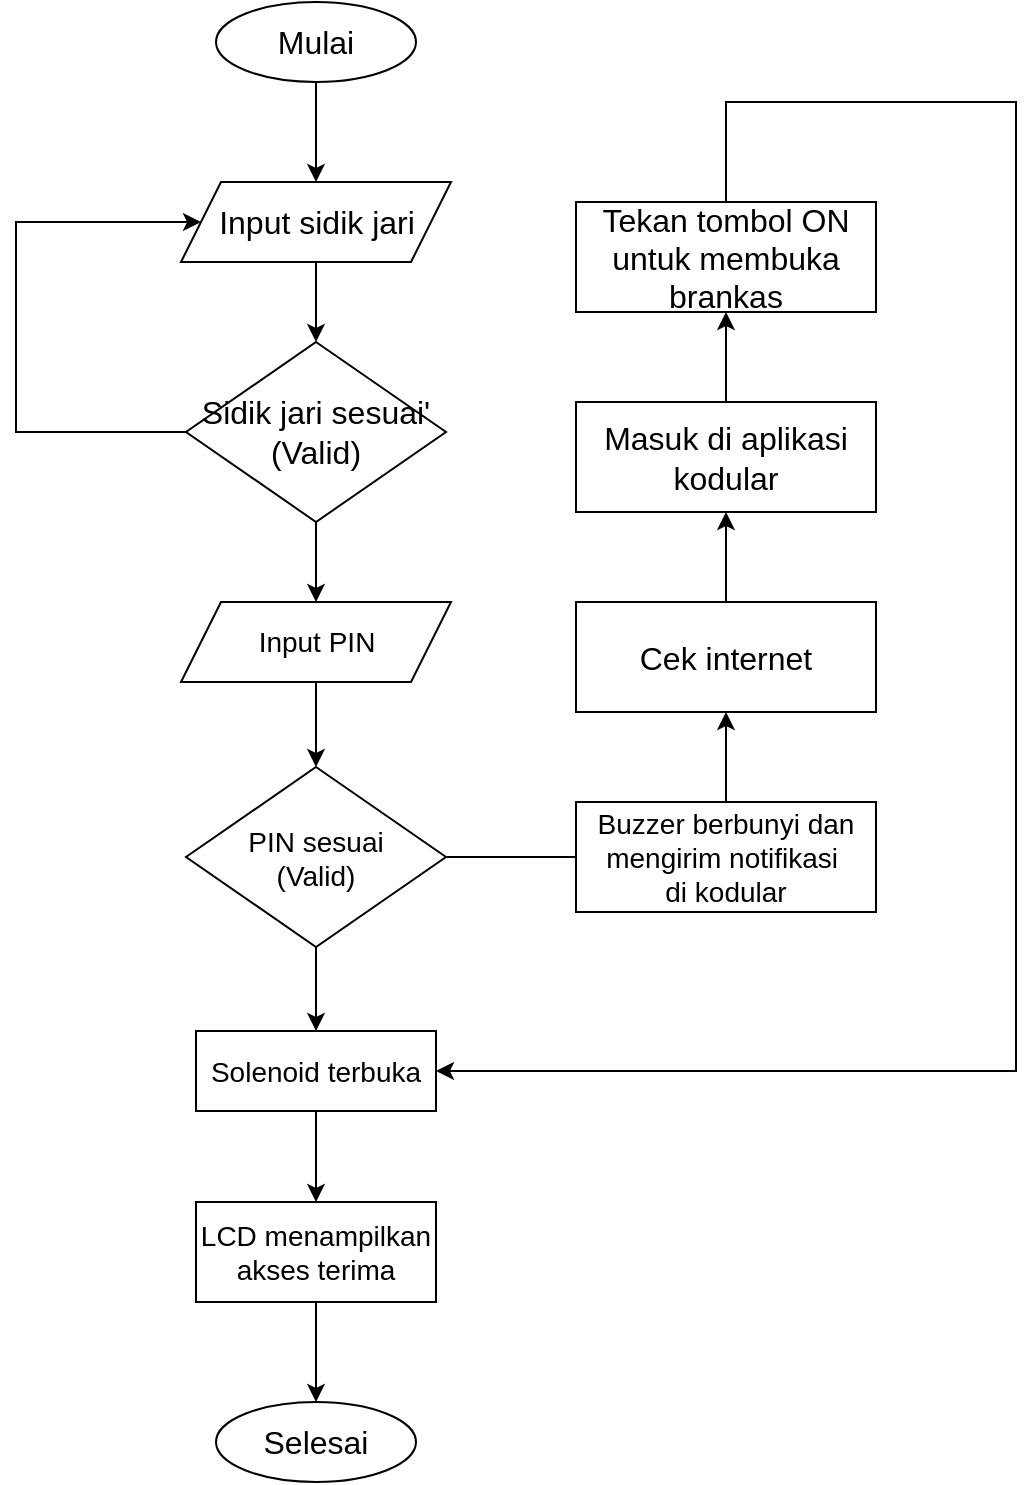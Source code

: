 <mxfile version="24.8.3">
  <diagram id="C5RBs43oDa-KdzZeNtuy" name="Page-1">
    <mxGraphModel dx="1477" dy="637" grid="1" gridSize="10" guides="1" tooltips="1" connect="1" arrows="1" fold="1" page="1" pageScale="1" pageWidth="827" pageHeight="1169" math="0" shadow="0">
      <root>
        <mxCell id="WIyWlLk6GJQsqaUBKTNV-0" />
        <mxCell id="WIyWlLk6GJQsqaUBKTNV-1" parent="WIyWlLk6GJQsqaUBKTNV-0" />
        <mxCell id="P08ijei7ZRpREY93ti1H-9" style="edgeStyle=orthogonalEdgeStyle;rounded=0;orthogonalLoop=1;jettySize=auto;html=1;exitX=0.5;exitY=1;exitDx=0;exitDy=0;entryX=0.5;entryY=0;entryDx=0;entryDy=0;" parent="WIyWlLk6GJQsqaUBKTNV-1" source="P08ijei7ZRpREY93ti1H-0" target="P08ijei7ZRpREY93ti1H-4" edge="1">
          <mxGeometry relative="1" as="geometry" />
        </mxCell>
        <mxCell id="P08ijei7ZRpREY93ti1H-0" value="&lt;font size=&quot;3&quot;&gt;&lt;font style=&quot;vertical-align: inherit;&quot;&gt;&lt;font style=&quot;vertical-align: inherit;&quot;&gt;Mulai&lt;/font&gt;&lt;/font&gt;&lt;/font&gt;" style="ellipse;whiteSpace=wrap;html=1;" parent="WIyWlLk6GJQsqaUBKTNV-1" vertex="1">
          <mxGeometry x="260" y="30" width="100" height="40" as="geometry" />
        </mxCell>
        <mxCell id="P08ijei7ZRpREY93ti1H-14" style="edgeStyle=orthogonalEdgeStyle;rounded=0;orthogonalLoop=1;jettySize=auto;html=1;exitX=0.5;exitY=1;exitDx=0;exitDy=0;entryX=0.5;entryY=0;entryDx=0;entryDy=0;" parent="WIyWlLk6GJQsqaUBKTNV-1" source="P08ijei7ZRpREY93ti1H-1" target="P08ijei7ZRpREY93ti1H-7" edge="1">
          <mxGeometry relative="1" as="geometry" />
        </mxCell>
        <mxCell id="P08ijei7ZRpREY93ti1H-1" value="&lt;span style=&quot;font-size: 14px;&quot;&gt;&lt;font style=&quot;vertical-align: inherit;&quot;&gt;&lt;font style=&quot;vertical-align: inherit;&quot;&gt;Solenoid terbuka&lt;/font&gt;&lt;/font&gt;&lt;/span&gt;" style="rounded=0;whiteSpace=wrap;html=1;" parent="WIyWlLk6GJQsqaUBKTNV-1" vertex="1">
          <mxGeometry x="250" y="544.5" width="120" height="40" as="geometry" />
        </mxCell>
        <mxCell id="P08ijei7ZRpREY93ti1H-11" style="edgeStyle=orthogonalEdgeStyle;rounded=0;orthogonalLoop=1;jettySize=auto;html=1;exitX=0.5;exitY=1;exitDx=0;exitDy=0;entryX=0.5;entryY=0;entryDx=0;entryDy=0;" parent="WIyWlLk6GJQsqaUBKTNV-1" source="P08ijei7ZRpREY93ti1H-2" target="P08ijei7ZRpREY93ti1H-5" edge="1">
          <mxGeometry relative="1" as="geometry" />
        </mxCell>
        <mxCell id="P08ijei7ZRpREY93ti1H-20" style="edgeStyle=orthogonalEdgeStyle;rounded=0;orthogonalLoop=1;jettySize=auto;html=1;exitX=0;exitY=0.5;exitDx=0;exitDy=0;entryX=0;entryY=0.5;entryDx=0;entryDy=0;" parent="WIyWlLk6GJQsqaUBKTNV-1" source="P08ijei7ZRpREY93ti1H-2" target="P08ijei7ZRpREY93ti1H-4" edge="1">
          <mxGeometry relative="1" as="geometry">
            <mxPoint x="150" y="130" as="targetPoint" />
            <Array as="points">
              <mxPoint x="160" y="245" />
              <mxPoint x="160" y="140" />
            </Array>
          </mxGeometry>
        </mxCell>
        <mxCell id="P08ijei7ZRpREY93ti1H-2" value="&lt;font size=&quot;3&quot;&gt;&lt;font style=&quot;vertical-align: inherit;&quot;&gt;&lt;font style=&quot;vertical-align: inherit;&quot;&gt;Sidik jari sesuai&#39;&lt;/font&gt;&lt;/font&gt;&lt;/font&gt;&lt;div&gt;&lt;font size=&quot;3&quot;&gt;&lt;font style=&quot;vertical-align: inherit;&quot;&gt;&lt;font style=&quot;vertical-align: inherit;&quot;&gt;&lt;font style=&quot;vertical-align: inherit;&quot;&gt;&lt;font style=&quot;vertical-align: inherit;&quot;&gt;(Valid)&lt;/font&gt;&lt;/font&gt;&lt;/font&gt;&lt;/font&gt;&lt;/font&gt;&lt;/div&gt;" style="rhombus;whiteSpace=wrap;html=1;" parent="WIyWlLk6GJQsqaUBKTNV-1" vertex="1">
          <mxGeometry x="245" y="200" width="130" height="90" as="geometry" />
        </mxCell>
        <mxCell id="P08ijei7ZRpREY93ti1H-10" style="edgeStyle=orthogonalEdgeStyle;rounded=0;orthogonalLoop=1;jettySize=auto;html=1;exitX=0.5;exitY=1;exitDx=0;exitDy=0;entryX=0.5;entryY=0;entryDx=0;entryDy=0;" parent="WIyWlLk6GJQsqaUBKTNV-1" source="P08ijei7ZRpREY93ti1H-4" target="P08ijei7ZRpREY93ti1H-2" edge="1">
          <mxGeometry relative="1" as="geometry" />
        </mxCell>
        <mxCell id="P08ijei7ZRpREY93ti1H-4" value="&lt;font style=&quot;vertical-align: inherit;&quot;&gt;&lt;font style=&quot;vertical-align: inherit;&quot;&gt;&lt;font size=&quot;3&quot;&gt;Input sidik jari&lt;/font&gt;&lt;/font&gt;&lt;/font&gt;" style="shape=parallelogram;perimeter=parallelogramPerimeter;whiteSpace=wrap;html=1;fixedSize=1;" parent="WIyWlLk6GJQsqaUBKTNV-1" vertex="1">
          <mxGeometry x="242.5" y="120" width="135" height="40" as="geometry" />
        </mxCell>
        <mxCell id="P08ijei7ZRpREY93ti1H-12" style="edgeStyle=orthogonalEdgeStyle;rounded=0;orthogonalLoop=1;jettySize=auto;html=1;exitX=0.5;exitY=1;exitDx=0;exitDy=0;entryX=0.5;entryY=0;entryDx=0;entryDy=0;" parent="WIyWlLk6GJQsqaUBKTNV-1" source="P08ijei7ZRpREY93ti1H-5" target="P08ijei7ZRpREY93ti1H-6" edge="1">
          <mxGeometry relative="1" as="geometry" />
        </mxCell>
        <mxCell id="P08ijei7ZRpREY93ti1H-5" value="&lt;span style=&quot;font-size: 14px;&quot;&gt;&lt;font style=&quot;vertical-align: inherit;&quot;&gt;&lt;font style=&quot;vertical-align: inherit;&quot;&gt;Input PIN&lt;/font&gt;&lt;/font&gt;&lt;/span&gt;" style="shape=parallelogram;perimeter=parallelogramPerimeter;whiteSpace=wrap;html=1;fixedSize=1;" parent="WIyWlLk6GJQsqaUBKTNV-1" vertex="1">
          <mxGeometry x="242.5" y="330" width="135" height="40" as="geometry" />
        </mxCell>
        <mxCell id="P08ijei7ZRpREY93ti1H-13" style="edgeStyle=orthogonalEdgeStyle;rounded=0;orthogonalLoop=1;jettySize=auto;html=1;exitX=0.5;exitY=1;exitDx=0;exitDy=0;entryX=0.5;entryY=0;entryDx=0;entryDy=0;" parent="WIyWlLk6GJQsqaUBKTNV-1" source="P08ijei7ZRpREY93ti1H-6" target="P08ijei7ZRpREY93ti1H-1" edge="1">
          <mxGeometry relative="1" as="geometry" />
        </mxCell>
        <mxCell id="P08ijei7ZRpREY93ti1H-6" value="&lt;span style=&quot;font-size: 14px;&quot;&gt;&lt;font style=&quot;vertical-align: inherit;&quot;&gt;&lt;font style=&quot;vertical-align: inherit;&quot;&gt;PIN sesuai&lt;/font&gt;&lt;/font&gt;&lt;/span&gt;&lt;div&gt;&lt;span style=&quot;font-size: 14px;&quot;&gt;&lt;font style=&quot;vertical-align: inherit;&quot;&gt;&lt;font style=&quot;vertical-align: inherit;&quot;&gt;&lt;font style=&quot;vertical-align: inherit;&quot;&gt;&lt;font style=&quot;vertical-align: inherit;&quot;&gt;(Valid)&lt;/font&gt;&lt;/font&gt;&lt;/font&gt;&lt;/font&gt;&lt;/span&gt;&lt;/div&gt;" style="rhombus;whiteSpace=wrap;html=1;" parent="WIyWlLk6GJQsqaUBKTNV-1" vertex="1">
          <mxGeometry x="245" y="412.5" width="130" height="90" as="geometry" />
        </mxCell>
        <mxCell id="nJJ6o4c2E-mAh2m9VdRU-0" style="edgeStyle=orthogonalEdgeStyle;rounded=0;orthogonalLoop=1;jettySize=auto;html=1;exitX=0.5;exitY=1;exitDx=0;exitDy=0;entryX=0.5;entryY=0;entryDx=0;entryDy=0;" edge="1" parent="WIyWlLk6GJQsqaUBKTNV-1" source="P08ijei7ZRpREY93ti1H-7" target="P08ijei7ZRpREY93ti1H-21">
          <mxGeometry relative="1" as="geometry" />
        </mxCell>
        <mxCell id="P08ijei7ZRpREY93ti1H-7" value="&lt;span style=&quot;font-size: 14px;&quot;&gt;&lt;font style=&quot;vertical-align: inherit;&quot;&gt;&lt;font style=&quot;vertical-align: inherit;&quot;&gt;LCD menampilkan akses terima&lt;/font&gt;&lt;/font&gt;&lt;/span&gt;" style="rounded=0;whiteSpace=wrap;html=1;" parent="WIyWlLk6GJQsqaUBKTNV-1" vertex="1">
          <mxGeometry x="250" y="630" width="120" height="50" as="geometry" />
        </mxCell>
        <mxCell id="nJJ6o4c2E-mAh2m9VdRU-4" style="edgeStyle=orthogonalEdgeStyle;rounded=0;orthogonalLoop=1;jettySize=auto;html=1;exitX=0.5;exitY=0;exitDx=0;exitDy=0;entryX=0.5;entryY=1;entryDx=0;entryDy=0;" edge="1" parent="WIyWlLk6GJQsqaUBKTNV-1" source="P08ijei7ZRpREY93ti1H-8" target="nJJ6o4c2E-mAh2m9VdRU-1">
          <mxGeometry relative="1" as="geometry" />
        </mxCell>
        <mxCell id="P08ijei7ZRpREY93ti1H-8" value="&lt;span style=&quot;font-size: 14px;&quot;&gt;&lt;font style=&quot;vertical-align: inherit;&quot;&gt;&lt;font style=&quot;vertical-align: inherit;&quot;&gt;&lt;font style=&quot;vertical-align: inherit;&quot;&gt;&lt;font style=&quot;vertical-align: inherit;&quot;&gt;&lt;font style=&quot;vertical-align: inherit;&quot;&gt;&lt;font style=&quot;vertical-align: inherit;&quot;&gt;&lt;font style=&quot;vertical-align: inherit;&quot;&gt;&lt;font style=&quot;vertical-align: inherit;&quot;&gt;&lt;font style=&quot;vertical-align: inherit;&quot;&gt;&lt;font style=&quot;vertical-align: inherit;&quot;&gt;Buzzer berbunyi dan mengirim notifikasi&amp;nbsp;&lt;/font&gt;&lt;/font&gt;&lt;/font&gt;&lt;/font&gt;&lt;/font&gt;&lt;/font&gt;&lt;/font&gt;&lt;/font&gt;&lt;/font&gt;&lt;/font&gt;&lt;/span&gt;&lt;div&gt;&lt;span style=&quot;font-size: 14px; background-color: initial;&quot;&gt;&lt;font style=&quot;vertical-align: inherit;&quot;&gt;&lt;font style=&quot;vertical-align: inherit;&quot;&gt;&lt;font style=&quot;vertical-align: inherit;&quot;&gt;&lt;font style=&quot;vertical-align: inherit;&quot;&gt;&lt;font style=&quot;vertical-align: inherit;&quot;&gt;&lt;font style=&quot;vertical-align: inherit;&quot;&gt;&lt;font style=&quot;vertical-align: inherit;&quot;&gt;&lt;font style=&quot;vertical-align: inherit;&quot;&gt;di kodular&lt;/font&gt;&lt;/font&gt;&lt;/font&gt;&lt;/font&gt;&lt;/font&gt;&lt;/font&gt;&lt;/font&gt;&lt;/font&gt;&lt;/span&gt;&lt;/div&gt;" style="rounded=0;whiteSpace=wrap;html=1;" parent="WIyWlLk6GJQsqaUBKTNV-1" vertex="1">
          <mxGeometry x="440" y="430" width="150" height="55" as="geometry" />
        </mxCell>
        <mxCell id="P08ijei7ZRpREY93ti1H-17" value="" style="endArrow=none;html=1;rounded=0;exitX=1;exitY=0.5;exitDx=0;exitDy=0;entryX=0;entryY=0.5;entryDx=0;entryDy=0;" parent="WIyWlLk6GJQsqaUBKTNV-1" source="P08ijei7ZRpREY93ti1H-6" target="P08ijei7ZRpREY93ti1H-8" edge="1">
          <mxGeometry width="50" height="50" relative="1" as="geometry">
            <mxPoint x="380" y="410" as="sourcePoint" />
            <mxPoint x="430" y="360" as="targetPoint" />
          </mxGeometry>
        </mxCell>
        <mxCell id="P08ijei7ZRpREY93ti1H-21" value="&lt;font size=&quot;3&quot;&gt;&lt;font style=&quot;vertical-align: inherit;&quot;&gt;&lt;font style=&quot;vertical-align: inherit;&quot;&gt;Selesai&lt;/font&gt;&lt;/font&gt;&lt;/font&gt;" style="ellipse;whiteSpace=wrap;html=1;" parent="WIyWlLk6GJQsqaUBKTNV-1" vertex="1">
          <mxGeometry x="260" y="730" width="100" height="40" as="geometry" />
        </mxCell>
        <mxCell id="nJJ6o4c2E-mAh2m9VdRU-5" style="edgeStyle=orthogonalEdgeStyle;rounded=0;orthogonalLoop=1;jettySize=auto;html=1;exitX=0.5;exitY=0;exitDx=0;exitDy=0;entryX=0.5;entryY=1;entryDx=0;entryDy=0;" edge="1" parent="WIyWlLk6GJQsqaUBKTNV-1" source="nJJ6o4c2E-mAh2m9VdRU-1" target="nJJ6o4c2E-mAh2m9VdRU-2">
          <mxGeometry relative="1" as="geometry" />
        </mxCell>
        <mxCell id="nJJ6o4c2E-mAh2m9VdRU-1" value="&lt;font size=&quot;3&quot;&gt;&lt;font style=&quot;vertical-align: inherit;&quot;&gt;&lt;font style=&quot;vertical-align: inherit;&quot;&gt;Cek internet&lt;/font&gt;&lt;/font&gt;&lt;/font&gt;" style="rounded=0;whiteSpace=wrap;html=1;" vertex="1" parent="WIyWlLk6GJQsqaUBKTNV-1">
          <mxGeometry x="440" y="330" width="150" height="55" as="geometry" />
        </mxCell>
        <mxCell id="nJJ6o4c2E-mAh2m9VdRU-6" style="edgeStyle=orthogonalEdgeStyle;rounded=0;orthogonalLoop=1;jettySize=auto;html=1;exitX=0.5;exitY=0;exitDx=0;exitDy=0;entryX=0.5;entryY=1;entryDx=0;entryDy=0;" edge="1" parent="WIyWlLk6GJQsqaUBKTNV-1" source="nJJ6o4c2E-mAh2m9VdRU-2" target="nJJ6o4c2E-mAh2m9VdRU-3">
          <mxGeometry relative="1" as="geometry" />
        </mxCell>
        <mxCell id="nJJ6o4c2E-mAh2m9VdRU-2" value="&lt;font size=&quot;3&quot;&gt;&lt;font style=&quot;vertical-align: inherit;&quot;&gt;&lt;font style=&quot;vertical-align: inherit;&quot;&gt;Masuk di aplikasi kodular&lt;/font&gt;&lt;/font&gt;&lt;/font&gt;" style="rounded=0;whiteSpace=wrap;html=1;" vertex="1" parent="WIyWlLk6GJQsqaUBKTNV-1">
          <mxGeometry x="440" y="230" width="150" height="55" as="geometry" />
        </mxCell>
        <mxCell id="nJJ6o4c2E-mAh2m9VdRU-7" style="edgeStyle=orthogonalEdgeStyle;rounded=0;orthogonalLoop=1;jettySize=auto;html=1;exitX=0.5;exitY=0;exitDx=0;exitDy=0;entryX=1;entryY=0.5;entryDx=0;entryDy=0;" edge="1" parent="WIyWlLk6GJQsqaUBKTNV-1" source="nJJ6o4c2E-mAh2m9VdRU-3" target="P08ijei7ZRpREY93ti1H-1">
          <mxGeometry relative="1" as="geometry">
            <Array as="points">
              <mxPoint x="515" y="80" />
              <mxPoint x="660" y="80" />
              <mxPoint x="660" y="565" />
            </Array>
          </mxGeometry>
        </mxCell>
        <mxCell id="nJJ6o4c2E-mAh2m9VdRU-3" value="&lt;font size=&quot;3&quot;&gt;&lt;font style=&quot;vertical-align: inherit;&quot;&gt;&lt;font style=&quot;vertical-align: inherit;&quot;&gt;Tekan tombol ON untuk membuka brankas&lt;/font&gt;&lt;/font&gt;&lt;/font&gt;" style="rounded=0;whiteSpace=wrap;html=1;" vertex="1" parent="WIyWlLk6GJQsqaUBKTNV-1">
          <mxGeometry x="440" y="130" width="150" height="55" as="geometry" />
        </mxCell>
      </root>
    </mxGraphModel>
  </diagram>
</mxfile>
